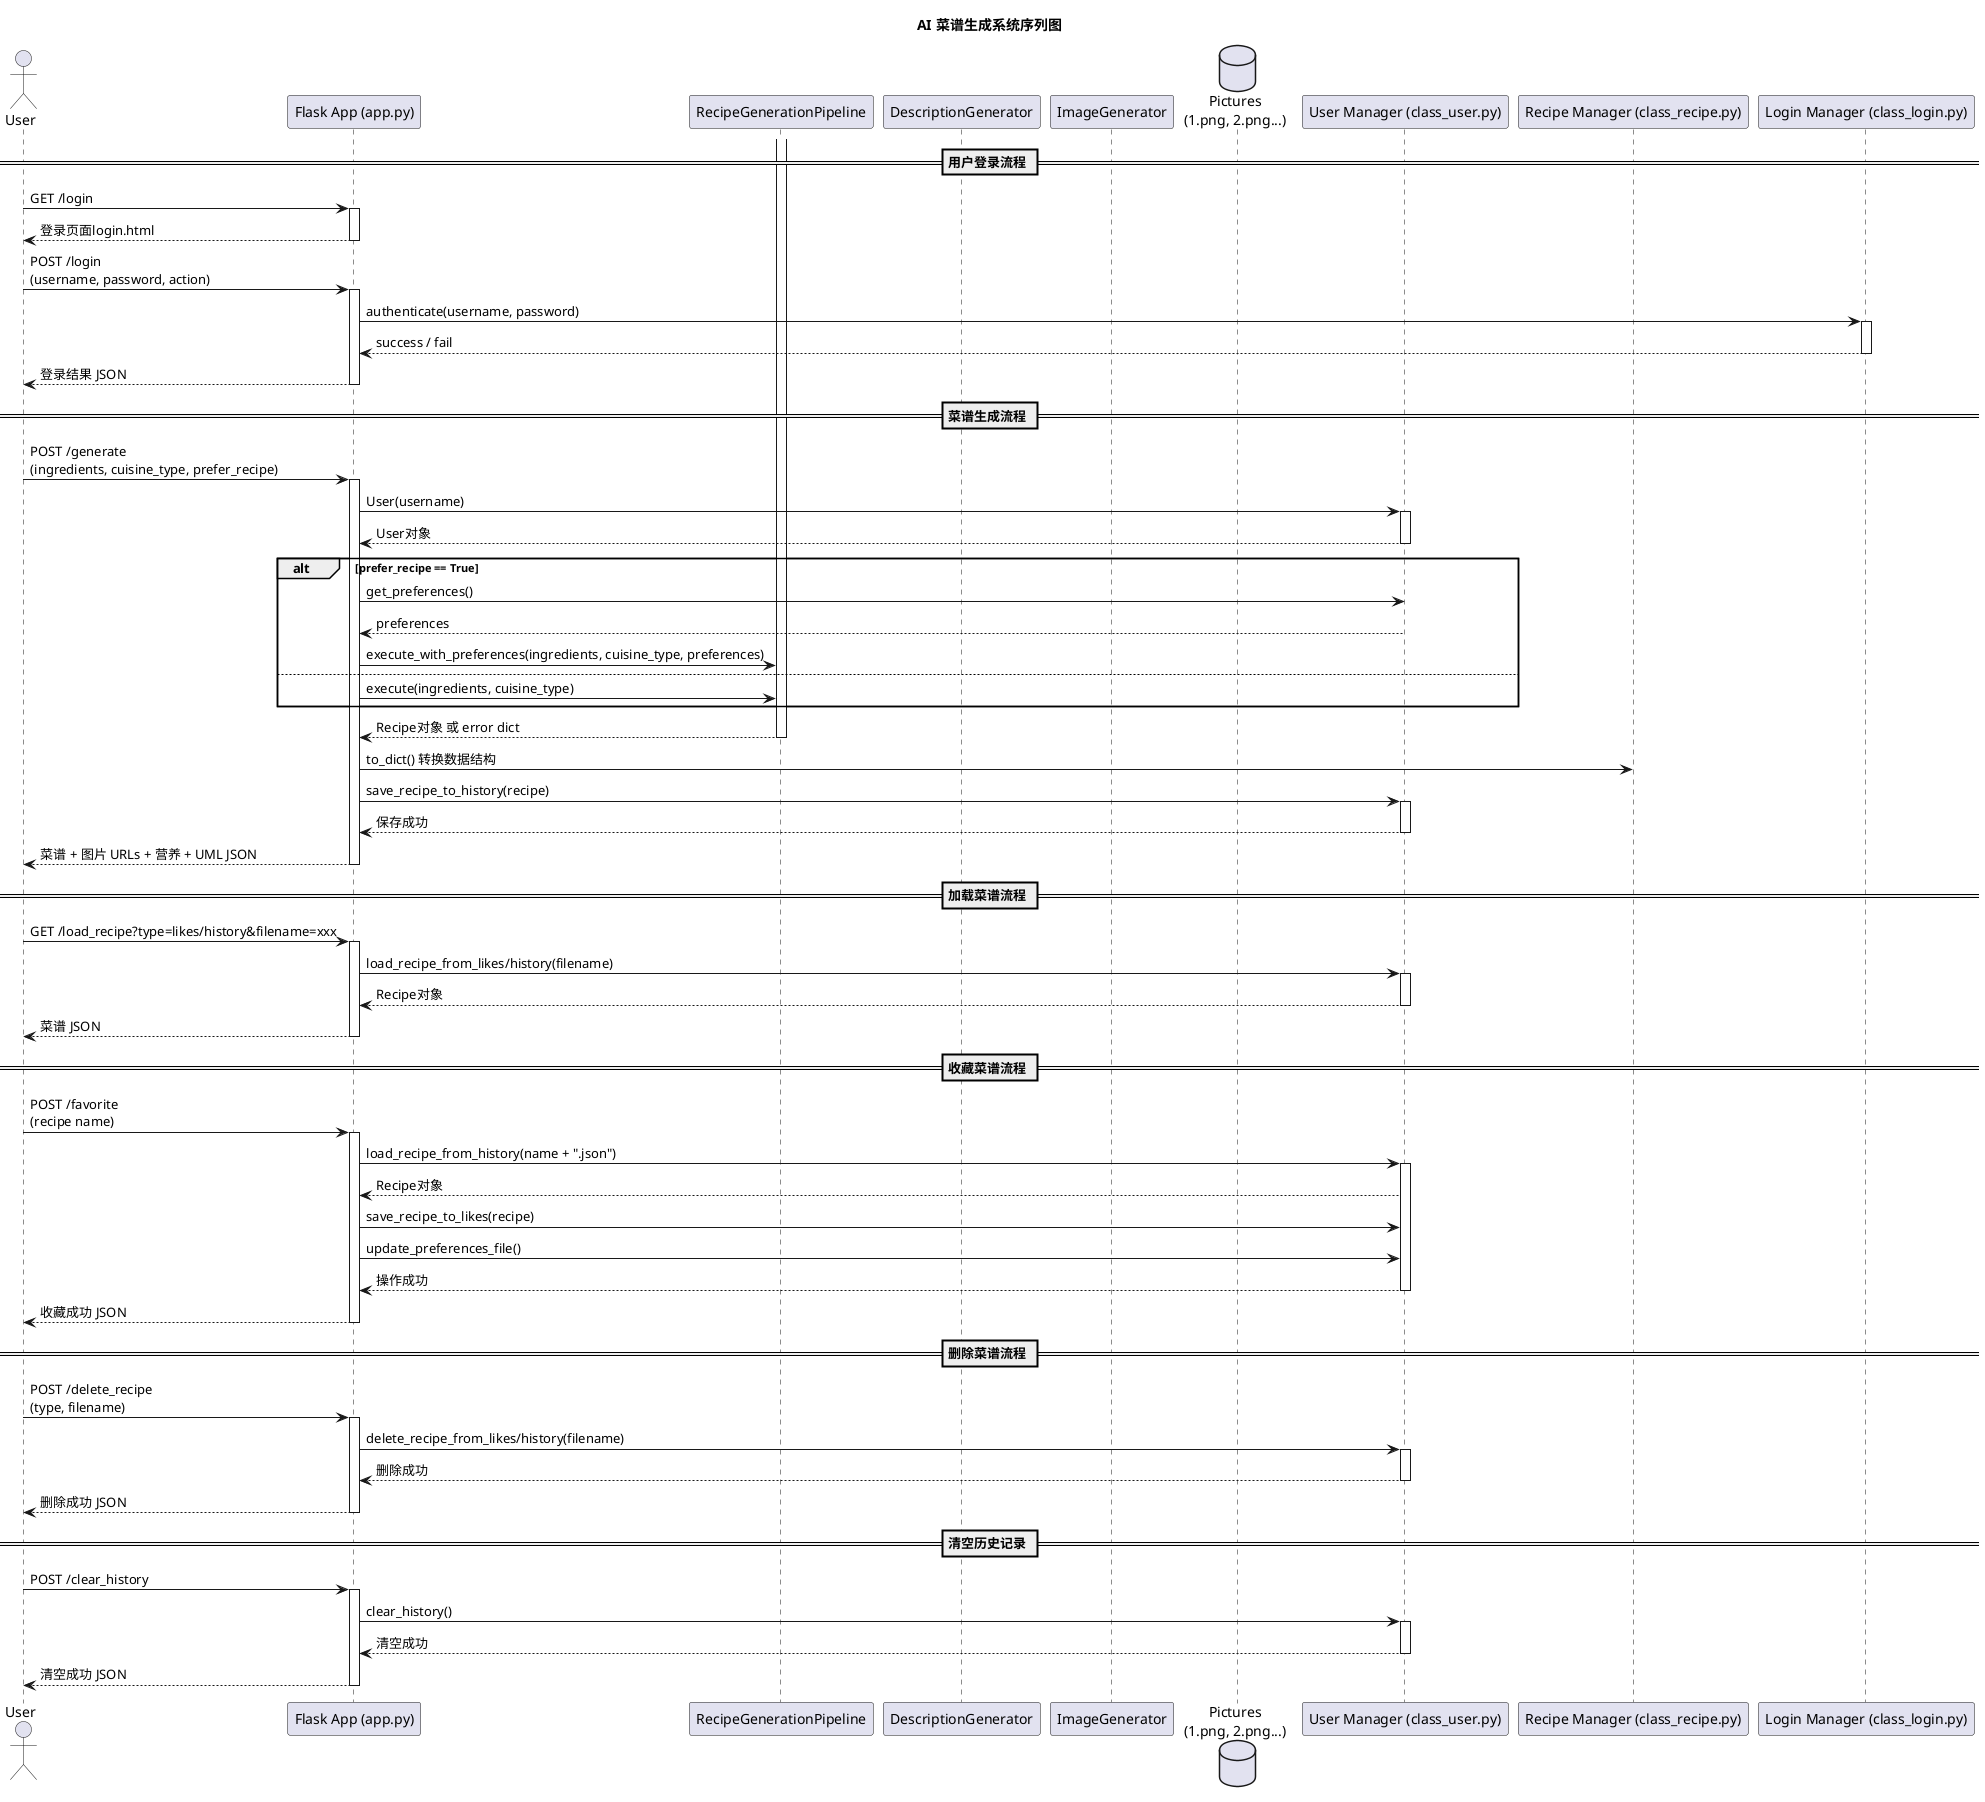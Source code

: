 @startuml sequence

title AI 菜谱生成系统序列图

actor User as user
participant "Flask App (app.py)" as app
participant "RecipeGenerationPipeline" as pipeline
participant "DescriptionGenerator" as desc_gen
participant "ImageGenerator" as img_gen
database "Pictures\n(1.png, 2.png...)" as pics
participant "User Manager (class_user.py)" as user_mgr
participant "Recipe Manager (class_recipe.py)" as recipe_mgr
participant "Login Manager (class_login.py)" as login_mgr

== 用户登录流程 ==
user -> app : GET /login
activate app
app --> user : 登录页面login.html
deactivate app

user -> app : POST /login\n(username, password, action)
activate app
app -> login_mgr : authenticate(username, password)
activate login_mgr
login_mgr --> app : success / fail
deactivate login_mgr
app --> user : 登录结果 JSON
deactivate app

== 菜谱生成流程 ==
user -> app : POST /generate\n(ingredients, cuisine_type, prefer_recipe)
activate app
app -> user_mgr : User(username)
activate user_mgr
user_mgr --> app : User对象
deactivate user_mgr

alt prefer_recipe == True
    app -> user_mgr : get_preferences()
    user_mgr --> app : preferences
    app -> pipeline : execute_with_preferences(ingredients, cuisine_type, preferences)
else
    app -> pipeline : execute(ingredients, cuisine_type)
end
activate pipeline
pipeline --> app : Recipe对象 或 error dict
deactivate pipeline

app -> recipe_mgr : to_dict() 转换数据结构
app -> user_mgr : save_recipe_to_history(recipe)
activate user_mgr
user_mgr --> app : 保存成功
deactivate user_mgr

app --> user : 菜谱 + 图片 URLs + 营养 + UML JSON
deactivate app

== 加载菜谱流程 ==
user -> app : GET /load_recipe?type=likes/history&filename=xxx
activate app
app -> user_mgr : load_recipe_from_likes/history(filename)
activate user_mgr
user_mgr --> app : Recipe对象
deactivate user_mgr
app --> user : 菜谱 JSON
deactivate app

== 收藏菜谱流程 ==
user -> app : POST /favorite\n(recipe name)
activate app
app -> user_mgr : load_recipe_from_history(name + ".json")
activate user_mgr
user_mgr --> app : Recipe对象
app -> user_mgr : save_recipe_to_likes(recipe)
app -> user_mgr : update_preferences_file()
user_mgr --> app : 操作成功
deactivate user_mgr
app --> user : 收藏成功 JSON
deactivate app

== 删除菜谱流程 ==
user -> app : POST /delete_recipe\n(type, filename)
activate app
app -> user_mgr : delete_recipe_from_likes/history(filename)
activate user_mgr
user_mgr --> app : 删除成功
deactivate user_mgr
app --> user : 删除成功 JSON
deactivate app

== 清空历史记录 ==
user -> app : POST /clear_history
activate app
app -> user_mgr : clear_history()
activate user_mgr
user_mgr --> app : 清空成功
deactivate user_mgr
app --> user : 清空成功 JSON
deactivate app

@enduml
